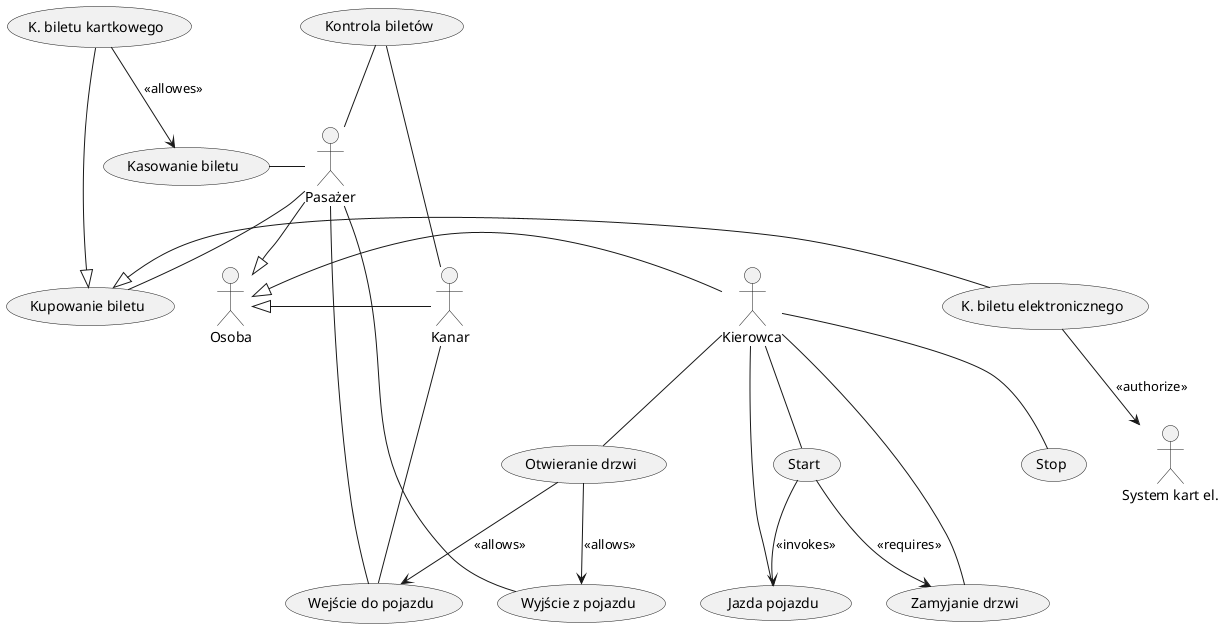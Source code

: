 @startuml

actor "Pasażer" as Passanger
actor "Kierowca" as Driver 
actor "Kanar" as Controller 
actor "System kart el." as Bank 
actor "Osoba" as Person

Driver -left-|> Person
Controller -left-|> Person 
Passanger --|> Person


usecase "Wejście do pojazdu" as in 
usecase "Wyjście z pojazdu" as out
usecase "Start" as _start
usecase "Stop" as _stop
usecase "Jazda pojazdu" as drive

usecase "Kontrola biletów" as _control 
usecase "Otwieranie drzwi" as open 
usecase "Zamyjanie drzwi" as close

usecase "Kupowanie biletu" as buy
usecase "K. biletu elektronicznego" as eticket 
usecase "K. biletu kartkowego" as pticket
usecase "Kasowanie biletu" as validation 


eticket -|> buy
pticket -|> buy

Passanger -- buy
Passanger -left- validation
Passanger -- in
Passanger -- out 
Passanger -up- _control

Controller -- _control
Controller -- in

Driver -- _start
Driver -- _stop
Driver -- open
Driver -- drive
Driver -- close

open --> in :"<<allows>>"
open --> out :"<<allows>>"

_start --> close : "<<requires>>"
_start --> drive : "<<invokes>>"
pticket --> validation : "<<allowes>>"

eticket --> Bank : "<<authorize>>"

@enduml
